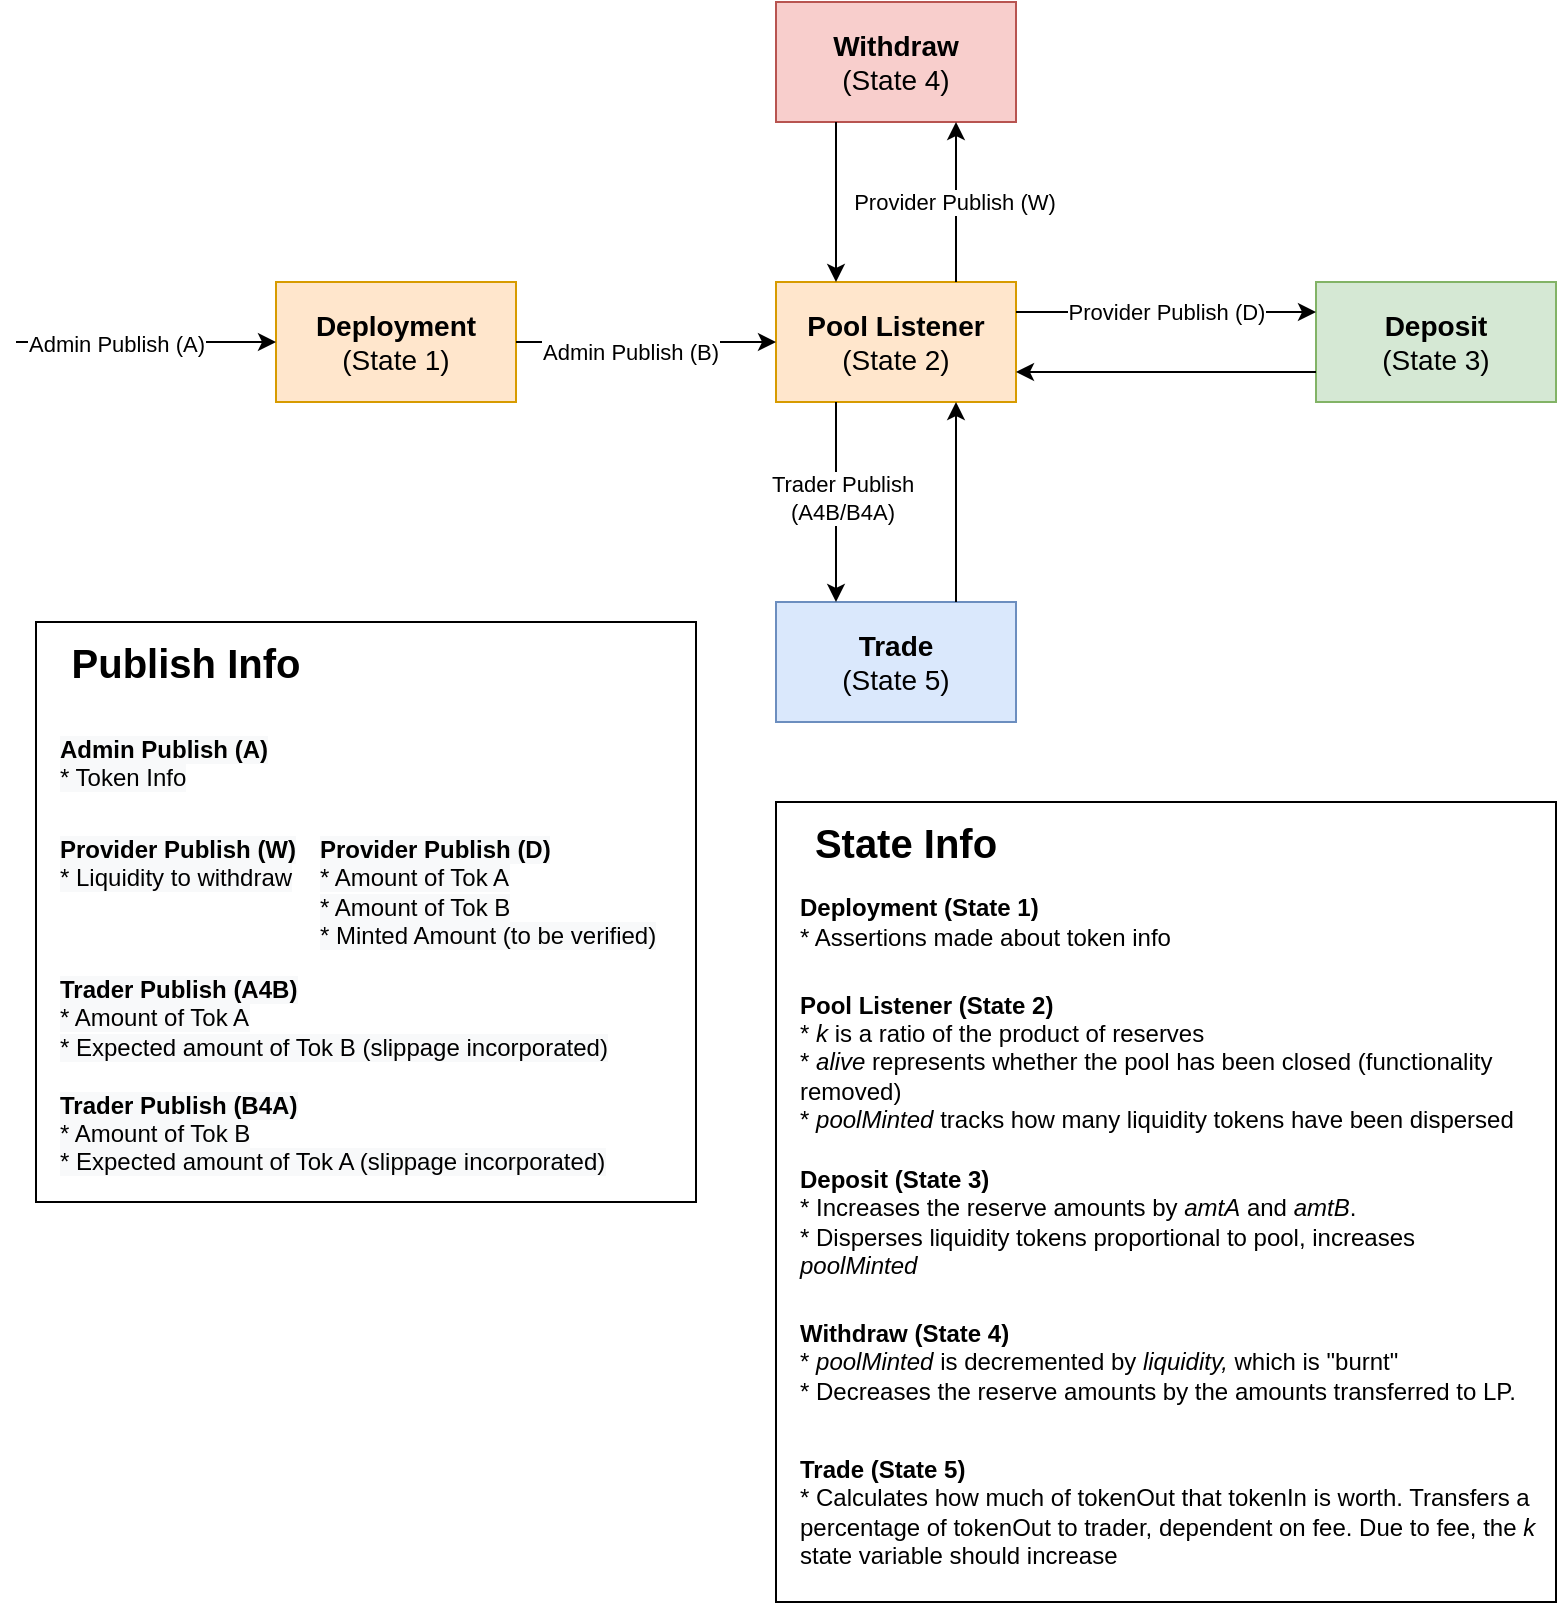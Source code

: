 <mxfile version="14.7.3" type="device"><diagram id="7FoAdyC5HpyDuXapS0lq" name="Page-1"><mxGraphModel dx="1351" dy="724" grid="1" gridSize="10" guides="1" tooltips="1" connect="1" arrows="1" fold="1" page="1" pageScale="1" pageWidth="850" pageHeight="1100" math="0" shadow="0"><root><mxCell id="0"/><mxCell id="1" parent="0"/><mxCell id="E_modlnwv5PKpDamkYfG-28" value="" style="rounded=0;whiteSpace=wrap;html=1;" vertex="1" parent="1"><mxGeometry x="400" y="520" width="390" height="400" as="geometry"/></mxCell><mxCell id="E_modlnwv5PKpDamkYfG-27" value="" style="rounded=0;whiteSpace=wrap;html=1;" vertex="1" parent="1"><mxGeometry x="30" y="430" width="330" height="290" as="geometry"/></mxCell><mxCell id="E_modlnwv5PKpDamkYfG-1" value="&lt;span style=&quot;font-size: 14px&quot;&gt;&lt;b&gt;Deployment&lt;/b&gt;&lt;br&gt;(State 1)&lt;br&gt;&lt;/span&gt;" style="rounded=0;whiteSpace=wrap;html=1;fillColor=#ffe6cc;strokeColor=#d79b00;" vertex="1" parent="1"><mxGeometry x="150" y="260" width="120" height="60" as="geometry"/></mxCell><mxCell id="E_modlnwv5PKpDamkYfG-2" value="&lt;span style=&quot;font-size: 14px&quot;&gt;&lt;b&gt;Pool Listener&lt;/b&gt;&lt;br&gt;(State 2)&lt;br&gt;&lt;/span&gt;" style="rounded=0;whiteSpace=wrap;html=1;fillColor=#ffe6cc;strokeColor=#d79b00;" vertex="1" parent="1"><mxGeometry x="400" y="260" width="120" height="60" as="geometry"/></mxCell><mxCell id="E_modlnwv5PKpDamkYfG-3" value="&lt;font style=&quot;font-size: 14px&quot;&gt;&lt;b&gt;Deposit&lt;/b&gt;&lt;br&gt;(State 3)&lt;br&gt;&lt;/font&gt;" style="rounded=0;whiteSpace=wrap;html=1;fillColor=#d5e8d4;strokeColor=#82b366;" vertex="1" parent="1"><mxGeometry x="670" y="260" width="120" height="60" as="geometry"/></mxCell><mxCell id="E_modlnwv5PKpDamkYfG-4" value="&lt;font style=&quot;font-size: 14px&quot;&gt;&lt;b&gt;Trade&lt;/b&gt;&lt;br&gt;(State 5)&lt;br&gt;&lt;/font&gt;" style="rounded=0;whiteSpace=wrap;html=1;fillColor=#dae8fc;strokeColor=#6c8ebf;" vertex="1" parent="1"><mxGeometry x="400" y="420" width="120" height="60" as="geometry"/></mxCell><mxCell id="E_modlnwv5PKpDamkYfG-5" value="&lt;font style=&quot;font-size: 14px&quot;&gt;&lt;b&gt;Withdraw&lt;/b&gt;&lt;br&gt;(State 4)&lt;br&gt;&lt;/font&gt;" style="rounded=0;whiteSpace=wrap;html=1;fillColor=#f8cecc;strokeColor=#b85450;" vertex="1" parent="1"><mxGeometry x="400" y="120" width="120" height="60" as="geometry"/></mxCell><mxCell id="E_modlnwv5PKpDamkYfG-6" value="" style="endArrow=classic;html=1;exitX=0.75;exitY=0;exitDx=0;exitDy=0;" edge="1" parent="1" source="E_modlnwv5PKpDamkYfG-2"><mxGeometry width="50" height="50" relative="1" as="geometry"><mxPoint x="440" y="280" as="sourcePoint"/><mxPoint x="490" y="180" as="targetPoint"/></mxGeometry></mxCell><mxCell id="E_modlnwv5PKpDamkYfG-17" value="Provider Publish (W)" style="edgeLabel;html=1;align=center;verticalAlign=middle;resizable=0;points=[];" vertex="1" connectable="0" parent="E_modlnwv5PKpDamkYfG-6"><mxGeometry x="0.018" y="1" relative="1" as="geometry"><mxPoint as="offset"/></mxGeometry></mxCell><mxCell id="E_modlnwv5PKpDamkYfG-7" value="" style="endArrow=classic;html=1;exitX=0.25;exitY=1;exitDx=0;exitDy=0;entryX=0.25;entryY=0;entryDx=0;entryDy=0;" edge="1" parent="1" source="E_modlnwv5PKpDamkYfG-5" target="E_modlnwv5PKpDamkYfG-2"><mxGeometry width="50" height="50" relative="1" as="geometry"><mxPoint x="440" y="280" as="sourcePoint"/><mxPoint x="490" y="230" as="targetPoint"/></mxGeometry></mxCell><mxCell id="E_modlnwv5PKpDamkYfG-8" value="Provider Publish (D)" style="endArrow=classic;html=1;entryX=0;entryY=0.25;entryDx=0;entryDy=0;exitX=1;exitY=0.25;exitDx=0;exitDy=0;" edge="1" parent="1" source="E_modlnwv5PKpDamkYfG-2" target="E_modlnwv5PKpDamkYfG-3"><mxGeometry width="50" height="50" relative="1" as="geometry"><mxPoint x="440" y="280" as="sourcePoint"/><mxPoint x="490" y="230" as="targetPoint"/></mxGeometry></mxCell><mxCell id="E_modlnwv5PKpDamkYfG-9" value="" style="endArrow=classic;html=1;exitX=0;exitY=0.75;exitDx=0;exitDy=0;entryX=1;entryY=0.75;entryDx=0;entryDy=0;" edge="1" parent="1" source="E_modlnwv5PKpDamkYfG-3" target="E_modlnwv5PKpDamkYfG-2"><mxGeometry width="50" height="50" relative="1" as="geometry"><mxPoint x="520" y="340" as="sourcePoint"/><mxPoint x="570" y="290" as="targetPoint"/></mxGeometry></mxCell><mxCell id="E_modlnwv5PKpDamkYfG-10" value="" style="endArrow=classic;html=1;exitX=0.25;exitY=1;exitDx=0;exitDy=0;entryX=0.25;entryY=0;entryDx=0;entryDy=0;" edge="1" parent="1" source="E_modlnwv5PKpDamkYfG-2" target="E_modlnwv5PKpDamkYfG-4"><mxGeometry width="50" height="50" relative="1" as="geometry"><mxPoint x="440" y="300" as="sourcePoint"/><mxPoint x="490" y="250" as="targetPoint"/></mxGeometry></mxCell><mxCell id="E_modlnwv5PKpDamkYfG-16" value="Trader Publish&lt;br&gt;(A4B/B4A)" style="edgeLabel;html=1;align=center;verticalAlign=middle;resizable=0;points=[];" vertex="1" connectable="0" parent="E_modlnwv5PKpDamkYfG-10"><mxGeometry x="-0.049" y="3" relative="1" as="geometry"><mxPoint as="offset"/></mxGeometry></mxCell><mxCell id="E_modlnwv5PKpDamkYfG-11" value="" style="endArrow=classic;html=1;exitX=0.75;exitY=0;exitDx=0;exitDy=0;" edge="1" parent="1" source="E_modlnwv5PKpDamkYfG-4"><mxGeometry width="50" height="50" relative="1" as="geometry"><mxPoint x="440" y="300" as="sourcePoint"/><mxPoint x="490" y="320" as="targetPoint"/></mxGeometry></mxCell><mxCell id="E_modlnwv5PKpDamkYfG-12" value="" style="endArrow=classic;html=1;" edge="1" parent="1"><mxGeometry width="50" height="50" relative="1" as="geometry"><mxPoint x="20" y="290" as="sourcePoint"/><mxPoint x="150" y="290" as="targetPoint"/></mxGeometry></mxCell><mxCell id="E_modlnwv5PKpDamkYfG-13" value="Admin Publish (A)" style="edgeLabel;html=1;align=center;verticalAlign=middle;resizable=0;points=[];" vertex="1" connectable="0" parent="E_modlnwv5PKpDamkYfG-12"><mxGeometry x="-0.24" y="-1" relative="1" as="geometry"><mxPoint as="offset"/></mxGeometry></mxCell><mxCell id="E_modlnwv5PKpDamkYfG-14" value="" style="endArrow=classic;html=1;exitX=1;exitY=0.5;exitDx=0;exitDy=0;entryX=0;entryY=0.5;entryDx=0;entryDy=0;" edge="1" parent="1" source="E_modlnwv5PKpDamkYfG-1" target="E_modlnwv5PKpDamkYfG-2"><mxGeometry width="50" height="50" relative="1" as="geometry"><mxPoint x="300" y="390" as="sourcePoint"/><mxPoint x="350" y="340" as="targetPoint"/></mxGeometry></mxCell><mxCell id="E_modlnwv5PKpDamkYfG-15" value="Admin Publish (B)" style="edgeLabel;html=1;align=center;verticalAlign=middle;resizable=0;points=[];" vertex="1" connectable="0" parent="E_modlnwv5PKpDamkYfG-14"><mxGeometry x="-0.148" y="-5" relative="1" as="geometry"><mxPoint x="1" as="offset"/></mxGeometry></mxCell><mxCell id="E_modlnwv5PKpDamkYfG-19" value="&lt;meta charset=&quot;utf-8&quot;&gt;&lt;b style=&quot;color: rgb(0, 0, 0); font-family: helvetica; font-size: 12px; font-style: normal; letter-spacing: normal; text-align: left; text-indent: 0px; text-transform: none; word-spacing: 0px; background-color: rgb(248, 249, 250);&quot;&gt;Admin Publish (A)&lt;/b&gt;&lt;br style=&quot;color: rgb(0, 0, 0); font-family: helvetica; font-size: 12px; font-style: normal; font-weight: 400; letter-spacing: normal; text-align: left; text-indent: 0px; text-transform: none; word-spacing: 0px; background-color: rgb(248, 249, 250);&quot;&gt;&lt;span style=&quot;color: rgb(0, 0, 0); font-family: helvetica; font-size: 12px; font-style: normal; font-weight: 400; letter-spacing: normal; text-align: left; text-indent: 0px; text-transform: none; word-spacing: 0px; background-color: rgb(248, 249, 250); display: inline; float: none;&quot;&gt;* Token Info&lt;/span&gt;" style="text;whiteSpace=wrap;html=1;" vertex="1" parent="1"><mxGeometry x="40" y="480" width="130" height="40" as="geometry"/></mxCell><mxCell id="E_modlnwv5PKpDamkYfG-20" value="&lt;meta charset=&quot;utf-8&quot;&gt;&lt;b style=&quot;color: rgb(0, 0, 0); font-family: helvetica; font-size: 12px; font-style: normal; letter-spacing: normal; text-align: left; text-indent: 0px; text-transform: none; word-spacing: 0px; background-color: rgb(248, 249, 250);&quot;&gt;Provider Publish (W)&lt;/b&gt;&lt;br style=&quot;color: rgb(0, 0, 0); font-family: helvetica; font-size: 12px; font-style: normal; font-weight: 400; letter-spacing: normal; text-align: left; text-indent: 0px; text-transform: none; word-spacing: 0px; background-color: rgb(248, 249, 250);&quot;&gt;&lt;span style=&quot;color: rgb(0, 0, 0); font-family: helvetica; font-size: 12px; font-style: normal; font-weight: 400; letter-spacing: normal; text-align: left; text-indent: 0px; text-transform: none; word-spacing: 0px; background-color: rgb(248, 249, 250); display: inline; float: none;&quot;&gt;* Liquidity to withdraw&lt;/span&gt;&lt;br style=&quot;color: rgb(0, 0, 0); font-family: helvetica; font-size: 12px; font-style: normal; font-weight: 400; letter-spacing: normal; text-align: left; text-indent: 0px; text-transform: none; word-spacing: 0px; background-color: rgb(248, 249, 250);&quot;&gt;" style="text;whiteSpace=wrap;html=1;" vertex="1" parent="1"><mxGeometry x="40" y="530" width="140" height="40" as="geometry"/></mxCell><mxCell id="E_modlnwv5PKpDamkYfG-21" value="&lt;meta charset=&quot;utf-8&quot;&gt;&lt;b style=&quot;color: rgb(0, 0, 0); font-family: helvetica; font-size: 12px; font-style: normal; letter-spacing: normal; text-align: left; text-indent: 0px; text-transform: none; word-spacing: 0px; background-color: rgb(248, 249, 250);&quot;&gt;Provider Publish (D)&lt;/b&gt;&lt;br style=&quot;color: rgb(0, 0, 0); font-family: helvetica; font-size: 12px; font-style: normal; font-weight: 400; letter-spacing: normal; text-align: left; text-indent: 0px; text-transform: none; word-spacing: 0px; background-color: rgb(248, 249, 250);&quot;&gt;&lt;span style=&quot;color: rgb(0, 0, 0); font-family: helvetica; font-size: 12px; font-style: normal; font-weight: 400; letter-spacing: normal; text-align: left; text-indent: 0px; text-transform: none; word-spacing: 0px; background-color: rgb(248, 249, 250); display: inline; float: none;&quot;&gt;* Amount of Tok A&lt;/span&gt;&lt;br style=&quot;color: rgb(0, 0, 0); font-family: helvetica; font-size: 12px; font-style: normal; font-weight: 400; letter-spacing: normal; text-align: left; text-indent: 0px; text-transform: none; word-spacing: 0px; background-color: rgb(248, 249, 250);&quot;&gt;&lt;span style=&quot;color: rgb(0, 0, 0); font-family: helvetica; font-size: 12px; font-style: normal; font-weight: 400; letter-spacing: normal; text-align: left; text-indent: 0px; text-transform: none; word-spacing: 0px; background-color: rgb(248, 249, 250); display: inline; float: none;&quot;&gt;* Amount of Tok B&lt;/span&gt;&lt;br style=&quot;color: rgb(0, 0, 0); font-family: helvetica; font-size: 12px; font-style: normal; font-weight: 400; letter-spacing: normal; text-align: left; text-indent: 0px; text-transform: none; word-spacing: 0px; background-color: rgb(248, 249, 250);&quot;&gt;&lt;span style=&quot;color: rgb(0, 0, 0); font-family: helvetica; font-size: 12px; font-style: normal; font-weight: 400; letter-spacing: normal; text-align: left; text-indent: 0px; text-transform: none; word-spacing: 0px; background-color: rgb(248, 249, 250); display: inline; float: none;&quot;&gt;* Minted Amount (to be verified)&lt;/span&gt;" style="text;whiteSpace=wrap;html=1;" vertex="1" parent="1"><mxGeometry x="170" y="530" width="190" height="70" as="geometry"/></mxCell><mxCell id="E_modlnwv5PKpDamkYfG-22" value="&lt;meta charset=&quot;utf-8&quot;&gt;&lt;b style=&quot;color: rgb(0, 0, 0); font-family: helvetica; font-size: 12px; font-style: normal; letter-spacing: normal; text-align: left; text-indent: 0px; text-transform: none; word-spacing: 0px; background-color: rgb(248, 249, 250);&quot;&gt;Trader Publish (A4B)&lt;/b&gt;&lt;br style=&quot;color: rgb(0, 0, 0); font-family: helvetica; font-size: 12px; font-style: normal; font-weight: 400; letter-spacing: normal; text-align: left; text-indent: 0px; text-transform: none; word-spacing: 0px; background-color: rgb(248, 249, 250);&quot;&gt;&lt;span style=&quot;color: rgb(0, 0, 0); font-family: helvetica; font-size: 12px; font-style: normal; font-weight: 400; letter-spacing: normal; text-align: left; text-indent: 0px; text-transform: none; word-spacing: 0px; background-color: rgb(248, 249, 250); display: inline; float: none;&quot;&gt;* Amount of Tok A&lt;/span&gt;&lt;br style=&quot;color: rgb(0, 0, 0); font-family: helvetica; font-size: 12px; font-style: normal; font-weight: 400; letter-spacing: normal; text-align: left; text-indent: 0px; text-transform: none; word-spacing: 0px; background-color: rgb(248, 249, 250);&quot;&gt;&lt;span style=&quot;color: rgb(0, 0, 0); font-family: helvetica; font-size: 12px; font-style: normal; font-weight: 400; letter-spacing: normal; text-align: left; text-indent: 0px; text-transform: none; word-spacing: 0px; background-color: rgb(248, 249, 250); display: inline; float: none;&quot;&gt;* Expected amount of Tok B (slippage incorporated)&lt;/span&gt;&lt;br style=&quot;color: rgb(0, 0, 0); font-family: helvetica; font-size: 12px; font-style: normal; font-weight: 400; letter-spacing: normal; text-align: left; text-indent: 0px; text-transform: none; word-spacing: 0px; background-color: rgb(248, 249, 250);&quot;&gt;&lt;br style=&quot;color: rgb(0, 0, 0); font-family: helvetica; font-size: 12px; font-style: normal; font-weight: 400; letter-spacing: normal; text-align: left; text-indent: 0px; text-transform: none; word-spacing: 0px; background-color: rgb(248, 249, 250);&quot;&gt;&lt;b style=&quot;color: rgb(0, 0, 0); font-family: helvetica; font-size: 12px; font-style: normal; letter-spacing: normal; text-align: left; text-indent: 0px; text-transform: none; word-spacing: 0px; background-color: rgb(248, 249, 250);&quot;&gt;Trader Publish (B4A)&lt;/b&gt;&lt;br style=&quot;color: rgb(0, 0, 0); font-family: helvetica; font-size: 12px; font-style: normal; font-weight: 400; letter-spacing: normal; text-align: left; text-indent: 0px; text-transform: none; word-spacing: 0px; background-color: rgb(248, 249, 250);&quot;&gt;&lt;span style=&quot;color: rgb(0, 0, 0); font-family: helvetica; font-size: 12px; font-style: normal; font-weight: 400; letter-spacing: normal; text-align: left; text-indent: 0px; text-transform: none; word-spacing: 0px; background-color: rgb(248, 249, 250); display: inline; float: none;&quot;&gt;* Amount of Tok B&lt;/span&gt;&lt;br style=&quot;color: rgb(0, 0, 0); font-family: helvetica; font-size: 12px; font-style: normal; font-weight: 400; letter-spacing: normal; text-align: left; text-indent: 0px; text-transform: none; word-spacing: 0px; background-color: rgb(248, 249, 250);&quot;&gt;&lt;span style=&quot;color: rgb(0, 0, 0); font-family: helvetica; font-size: 12px; font-style: normal; font-weight: 400; letter-spacing: normal; text-align: left; text-indent: 0px; text-transform: none; word-spacing: 0px; background-color: rgb(248, 249, 250); display: inline; float: none;&quot;&gt;* Expected amount of Tok A (slippage incorporated)&lt;/span&gt;" style="text;whiteSpace=wrap;html=1;" vertex="1" parent="1"><mxGeometry x="40" y="600" width="300" height="110" as="geometry"/></mxCell><mxCell id="E_modlnwv5PKpDamkYfG-23" value="&lt;b&gt;Deployment (State 1)&lt;/b&gt;&lt;br&gt;&lt;div&gt;&lt;span&gt;* Assertions made about token info&lt;/span&gt;&lt;/div&gt;" style="text;html=1;strokeColor=none;fillColor=none;align=left;verticalAlign=middle;whiteSpace=wrap;rounded=0;" vertex="1" parent="1"><mxGeometry x="410" y="560" width="200" height="40" as="geometry"/></mxCell><mxCell id="E_modlnwv5PKpDamkYfG-24" value="&lt;b&gt;Deposit (State 3)&lt;/b&gt;&lt;br&gt;* Increases the reserve amounts by &lt;i&gt;amtA&lt;/i&gt;&amp;nbsp;and &lt;i&gt;amtB&lt;/i&gt;.&lt;br&gt;* Disperses liquidity tokens proportional to pool, increases &lt;i&gt;poolMinted&lt;/i&gt;" style="text;html=1;strokeColor=none;fillColor=none;align=left;verticalAlign=middle;whiteSpace=wrap;rounded=0;" vertex="1" parent="1"><mxGeometry x="410" y="700" width="370" height="60" as="geometry"/></mxCell><mxCell id="E_modlnwv5PKpDamkYfG-25" value="&lt;b&gt;Pool Listener (State 2)&lt;/b&gt;&lt;br&gt;* &lt;i&gt;k&lt;/i&gt; is a ratio of the product of reserves&lt;br&gt;* &lt;i&gt;alive&lt;/i&gt; represents whether the pool has been closed (functionality removed)&lt;br&gt;* &lt;i&gt;poolMinted&lt;/i&gt; tracks how many liquidity tokens have been dispersed" style="text;html=1;strokeColor=none;fillColor=none;align=left;verticalAlign=middle;whiteSpace=wrap;rounded=0;" vertex="1" parent="1"><mxGeometry x="410" y="610" width="370" height="80" as="geometry"/></mxCell><mxCell id="E_modlnwv5PKpDamkYfG-26" value="&lt;font style=&quot;font-size: 20px&quot;&gt;&lt;b&gt;Publish Info&lt;/b&gt;&lt;/font&gt;" style="text;html=1;strokeColor=none;fillColor=none;align=center;verticalAlign=middle;whiteSpace=wrap;rounded=0;" vertex="1" parent="1"><mxGeometry x="40" y="430" width="130" height="40" as="geometry"/></mxCell><mxCell id="E_modlnwv5PKpDamkYfG-30" value="&lt;font style=&quot;font-size: 20px&quot;&gt;&lt;b&gt;State Info&lt;/b&gt;&lt;/font&gt;" style="text;html=1;strokeColor=none;fillColor=none;align=center;verticalAlign=middle;whiteSpace=wrap;rounded=0;" vertex="1" parent="1"><mxGeometry x="400" y="520" width="130" height="40" as="geometry"/></mxCell><mxCell id="E_modlnwv5PKpDamkYfG-32" value="&lt;b&gt;Withdraw (State 4)&lt;/b&gt;&lt;br&gt;* &lt;i&gt;poolMinted&lt;/i&gt;&amp;nbsp;is decremented by &lt;i&gt;liquidity, &lt;/i&gt;which is &quot;burnt&quot;&lt;br&gt;* Decreases the reserve amounts by the amounts transferred to LP." style="text;html=1;strokeColor=none;fillColor=none;align=left;verticalAlign=middle;whiteSpace=wrap;rounded=0;" vertex="1" parent="1"><mxGeometry x="410" y="770" width="370" height="60" as="geometry"/></mxCell><mxCell id="E_modlnwv5PKpDamkYfG-33" value="&lt;b&gt;Trade (State 5)&lt;/b&gt;&lt;br&gt;* Calculates how much of tokenOut that tokenIn is worth. Transfers a percentage of tokenOut to trader, dependent on fee. Due to fee, the &lt;i&gt;k &lt;/i&gt;state variable should increase" style="text;html=1;strokeColor=none;fillColor=none;align=left;verticalAlign=middle;whiteSpace=wrap;rounded=0;" vertex="1" parent="1"><mxGeometry x="410" y="840" width="370" height="70" as="geometry"/></mxCell></root></mxGraphModel></diagram></mxfile>